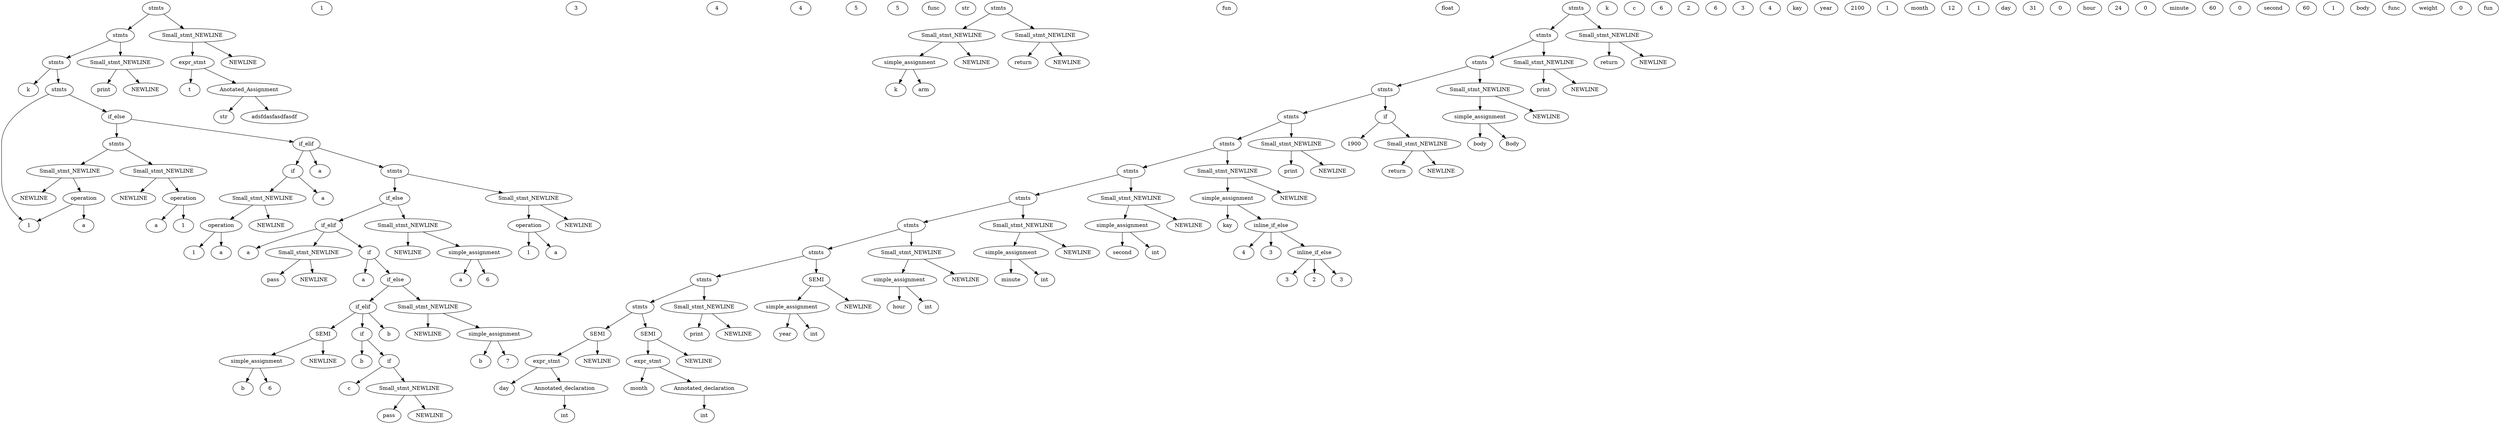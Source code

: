 strict digraph ast {
	node0 [label=a];
	node1 [label=a];
	node2 [label=1];
	node3 [label=operation];
	node3 -> node1;
	node3 -> node2;
	node4 [label=NEWLINE];
	node5 [label=Small_stmt_NEWLINE];
	node5 -> node3;
	node5 -> node4;
	node6 [label=if];
	node6 -> node0;
	node6 -> node5;
	node7 [label=a];
	node8 [label=1];
	node9 [label=a];
	node10 [label=1];
	node11 [label=operation];
	node11 -> node9;
	node11 -> node10;
	node12 [label=NEWLINE];
	node13 [label=Small_stmt_NEWLINE];
	node13 -> node11;
	node13 -> node12;
	node14 [label=a];
	node15 [label=3];
	node16 [label=b];
	node17 [label=4];
	node18 [label=c];
	node19 [label=4];
	node20 [label=pass];
	node21 [label=NEWLINE];
	node22 [label=Small_stmt_NEWLINE];
	node22 -> node20;
	node22 -> node21;
	node23 [label=if];
	node23 -> node18;
	node23 -> node22;
	node24 [label=if];
	node24 -> node16;
	node24 -> node23;
	node25 [label=b];
	node26 [label=5];
	node27 [label=b];
	node28 [label=6];
	node29 [label=simple_assignment];
	node29 -> node27;
	node29 -> node28;
	node30 [label=NEWLINE];
	node31 [label=SEMI];
	node31 -> node29;
	node31 -> node30;
	node32 [label=if_elif];
	node32 -> node24;
	node32 -> node25;
	node32 -> node31;
	node33 [label=b];
	node34 [label=7];
	node35 [label=simple_assignment];
	node35 -> node33;
	node35 -> node34;
	node36 [label=NEWLINE];
	node37 [label=Small_stmt_NEWLINE];
	node37 -> node35;
	node37 -> node36;
	node38 [label=if_else];
	node38 -> node32;
	node38 -> node37;
	node39 [label=if];
	node39 -> node14;
	node39 -> node38;
	node40 [label=a];
	node41 [label=5];
	node42 [label=pass];
	node43 [label=NEWLINE];
	node44 [label=Small_stmt_NEWLINE];
	node44 -> node42;
	node44 -> node43;
	node45 [label=if_elif];
	node45 -> node39;
	node45 -> node40;
	node45 -> node44;
	node46 [label=a];
	node47 [label=6];
	node48 [label=simple_assignment];
	node48 -> node46;
	node48 -> node47;
	node49 [label=NEWLINE];
	node50 [label=Small_stmt_NEWLINE];
	node50 -> node48;
	node50 -> node49;
	node51 [label=if_else];
	node51 -> node45;
	node51 -> node50;
	node52 [label=stmts];
	node52 -> node13;
	node52 -> node51;
	node53 [label=if_elif];
	node53 -> node6;
	node53 -> node7;
	node53 -> node52;
	node54 [label=a];
	node55 [label=1];
	node56 [label=operation];
	node56 -> node54;
	node56 -> node55;
	node57 [label=NEWLINE];
	node58 [label=Small_stmt_NEWLINE];
	node58 -> node56;
	node58 -> node57;
	node59 [label=a];
	node60 [label=1];
	node61 [label=operation];
	node61 -> node59;
	node61 -> node60;
	node62 [label=NEWLINE];
	node63 [label=Small_stmt_NEWLINE];
	node63 -> node61;
	node63 -> node62;
	node64 [label=stmts];
	node64 -> node58;
	node64 -> node63;
	node65 [label=if_else];
	node65 -> node53;
	node65 -> node64;
	node66 [label=func];
	node67 [label=str];
	node68 [label=k];
	node69 [label=arm];
	node70 [label=simple_assignment];
	node70 -> node68;
	node70 -> node69;
	node71 [label=NEWLINE];
	node72 [label=Small_stmt_NEWLINE];
	node72 -> node70;
	node72 -> node71;
	node73 [label=return];
	node74 [label=k];
	node75 [label=NEWLINE];
	node76 [label=Small_stmt_NEWLINE];
	node76 -> node73;
	node76 -> node75;
	node77 [label=stmts];
	node77 -> node72;
	node77 -> node76;
	node78 [label=stmts];
	node78 -> node65;
	node78 -> node60;
	node79 [label=fun];
	node80 [label=float];
	node81 [label=day];
	node82 [label=int];
	node83 [label=Annotated_declaration];
	node83 -> node82;
	node84 [label=expr_stmt];
	node84 -> node81;
	node84 -> node83;
	node85 [label=NEWLINE];
	node86 [label=SEMI];
	node86 -> node84;
	node86 -> node85;
	node87 [label=month];
	node88 [label=int];
	node89 [label=Annotated_declaration];
	node89 -> node88;
	node90 [label=expr_stmt];
	node90 -> node87;
	node90 -> node89;
	node91 [label=NEWLINE];
	node92 [label=SEMI];
	node92 -> node90;
	node92 -> node91;
	node93 [label=stmts];
	node93 -> node86;
	node93 -> node92;
	node94 [label=print];
	node95 [label=k];
	node96 [label=c];
	node97 [label=NEWLINE];
	node98 [label=Small_stmt_NEWLINE];
	node98 -> node94;
	node98 -> node97;
	node99 [label=stmts];
	node99 -> node93;
	node99 -> node98;
	node100 [label=year];
	node101 [label=int];
	node102 [label=simple_assignment];
	node102 -> node100;
	node102 -> node101;
	node103 [label=NEWLINE];
	node104 [label=SEMI];
	node104 -> node102;
	node104 -> node103;
	node105 [label=stmts];
	node105 -> node99;
	node105 -> node104;
	node106 [label=hour];
	node107 [label=int];
	node108 [label=simple_assignment];
	node108 -> node106;
	node108 -> node107;
	node109 [label=NEWLINE];
	node110 [label=Small_stmt_NEWLINE];
	node110 -> node108;
	node110 -> node109;
	node111 [label=stmts];
	node111 -> node105;
	node111 -> node110;
	node112 [label=minute];
	node113 [label=int];
	node114 [label=simple_assignment];
	node114 -> node112;
	node114 -> node113;
	node115 [label=NEWLINE];
	node116 [label=Small_stmt_NEWLINE];
	node116 -> node114;
	node116 -> node115;
	node117 [label=stmts];
	node117 -> node111;
	node117 -> node116;
	node118 [label=second];
	node119 [label=int];
	node120 [label=simple_assignment];
	node120 -> node118;
	node120 -> node119;
	node121 [label=NEWLINE];
	node122 [label=Small_stmt_NEWLINE];
	node122 -> node120;
	node122 -> node121;
	node123 [label=stmts];
	node123 -> node117;
	node123 -> node122;
	node124 [label=kay];
	node125 [label=4];
	node126 [label=6];
	node127 [label=3];
	node128 [label=2];
	node129 [label=3];
	node130 [label=6];
	node131 [label=2];
	node132 [label=3];
	node133 [label=3];
	node134 [label=4];
	node135 [label=inline_if_else];
	node135 -> node129;
	node135 -> node131;
	node135 -> node133;
	node136 [label=inline_if_else];
	node136 -> node125;
	node136 -> node127;
	node136 -> node135;
	node137 [label=simple_assignment];
	node137 -> node124;
	node137 -> node136;
	node138 [label=NEWLINE];
	node139 [label=Small_stmt_NEWLINE];
	node139 -> node137;
	node139 -> node138;
	node140 [label=stmts];
	node140 -> node123;
	node140 -> node139;
	node141 [label=print];
	node142 [label=kay];
	node143 [label=NEWLINE];
	node144 [label=Small_stmt_NEWLINE];
	node144 -> node141;
	node144 -> node143;
	node145 [label=stmts];
	node145 -> node140;
	node145 -> node144;
	node146 [label=1900];
	node147 [label=year];
	node148 [label=2100];
	node149 [label=1];
	node150 [label=month];
	node151 [label=12];
	node152 [label=1];
	node153 [label=day];
	node154 [label=31];
	node155 [label=0];
	node156 [label=hour];
	node157 [label=24];
	node158 [label=0];
	node159 [label=minute];
	node160 [label=60];
	node161 [label=0];
	node162 [label=second];
	node163 [label=60];
	node164 [label=return];
	node165 [label=1];
	node166 [label=NEWLINE];
	node167 [label=Small_stmt_NEWLINE];
	node167 -> node164;
	node167 -> node166;
	node168 [label=if];
	node168 -> node146;
	node168 -> node167;
	node169 [label=body];
	node170 [label=stmts];
	node170 -> node145;
	node170 -> node168;
	node171 [label=Body];
	node172 [label=simple_assignment];
	node172 -> node169;
	node172 -> node171;
	node173 [label=NEWLINE];
	node174 [label=Small_stmt_NEWLINE];
	node174 -> node172;
	node174 -> node173;
	node175 [label=stmts];
	node175 -> node170;
	node175 -> node174;
	node176 [label=print];
	node177 [label=body];
	node178 [label=func];
	node179 [label=weight];
	node180 [label=NEWLINE];
	node181 [label=Small_stmt_NEWLINE];
	node181 -> node176;
	node181 -> node180;
	node182 [label=stmts];
	node182 -> node175;
	node182 -> node181;
	node183 [label=return];
	node184 [label=0];
	node185 [label=NEWLINE];
	node186 [label=Small_stmt_NEWLINE];
	node186 -> node183;
	node186 -> node185;
	node187 [label=stmts];
	node187 -> node182;
	node187 -> node186;
	node188 [label=stmts];
	node188 -> node78;
	node188 -> node74;
	node189 [label=print];
	node190 [label=fun];
	node191 [label=NEWLINE];
	node192 [label=Small_stmt_NEWLINE];
	node192 -> node189;
	node192 -> node191;
	node193 [label=stmts];
	node193 -> node188;
	node193 -> node192;
	node194 [label=t];
	node195 [label=str];
	node196 [label="adsfdasf\asdfasdf"];
	node197 [label=Anotated_Assignment];
	node197 -> node195;
	node197 -> node196;
	node198 [label=expr_stmt];
	node198 -> node194;
	node198 -> node197;
	node199 [label=NEWLINE];
	node200 [label=Small_stmt_NEWLINE];
	node200 -> node198;
	node200 -> node199;
	node201 [label=stmts];
	node201 -> node193;
	node201 -> node200;
}
